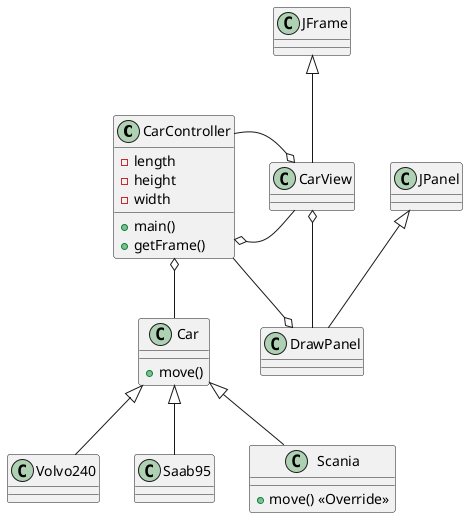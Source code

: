 @startuml

class CarController {
-length
-height
-width

+main()
+getFrame()
}
class DrawPanel
class JPanel
class CarView
class JFrame
class Car {
+move()
}
class Volvo240
class Saab95
class Scania {
+move() <<Override>>
}


JPanel <|-- DrawPanel
JFrame <|-- CarView

Car <|-- Volvo240
Car <|-- Saab95
Car <|-- Scania

CarController o-- Car
CarController o-- CarView
DrawPanel o-- CarController
CarView o- DrawPanel
CarView o- CarController

@enduml

abstract AbstractCollection
interface List
interface Collection

List <|-- AbstractList
Collection <|-- AbstractCollection

Collection <|- List
AbstractCollection <|- AbstractList
AbstractList <|-- ArrayList

class ArrayList {
Object[] elementData
size()
}

enum TimeUnit {
DAYS
HOURS
MINUTES
}
